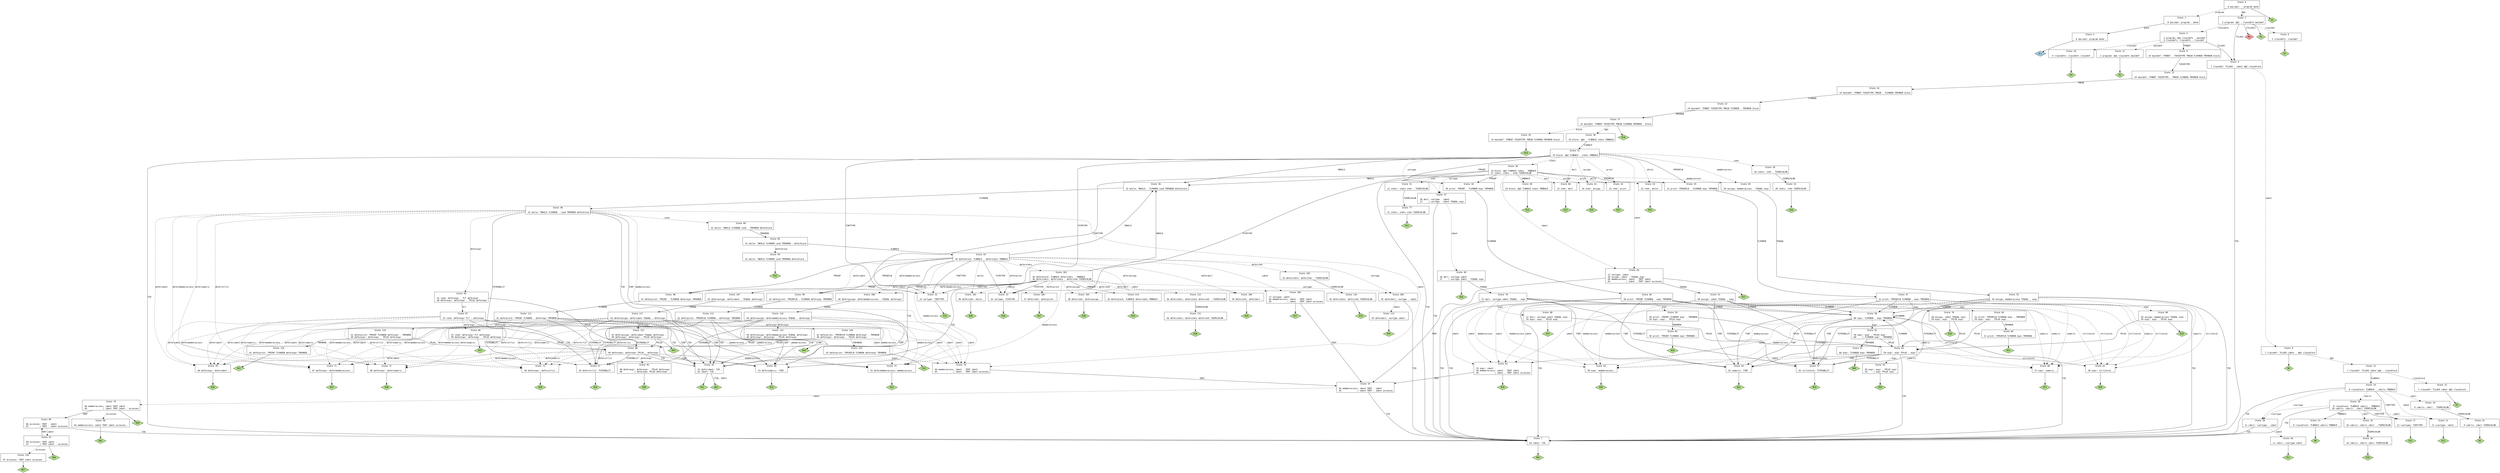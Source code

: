 // Generated by GNU Bison 3.0.2.
// Report bugs to <bug-bison@gnu.org>.
// Home page: <http://www.gnu.org/software/bison/>.

digraph "lsr_bison.y"
{
  node [fontname = courier, shape = box, colorscheme = paired6]
  edge [fontname = courier]

  0 [label="State 0\n\l  0 $accept: . program $end\l"]
  0 -> 1 [style=dashed label="program"]
  0 -> 2 [style=dashed label="$@1"]
  0 -> "0R1" [style=solid]
 "0R1" [label="R1", fillcolor=3, shape=diamond, style=filled]
  1 [label="State 1\n\l  0 $accept: program . $end\l"]
  1 -> 3 [style=solid label="$end"]
  2 [label="State 2\n\l  2 program: $@1 . classdefs maindef\l"]
  2 -> 4 [style=solid label="TCLASS"]
  2 -> 5 [style=dashed label="classdefs"]
  2 -> 6 [style=dashed label="classdef"]
  2 -> "2R5d" [label="[TCLASS]", style=solid]
 "2R5d" [label="R5", fillcolor=5, shape=diamond, style=filled]
  2 -> "2R5" [style=solid]
 "2R5" [label="R5", fillcolor=3, shape=diamond, style=filled]
  3 [label="State 3\n\l  0 $accept: program $end .\l"]
  3 -> "3R0" [style=solid]
 "3R0" [label="Acc", fillcolor=1, shape=diamond, style=filled]
  4 [label="State 4\n\l  7 classdef: TCLASS . ident $@2 classblock\l"]
  4 -> 7 [style=solid label="TID"]
  4 -> 8 [style=dashed label="ident"]
  5 [label="State 5\n\l  2 program: $@1 classdefs . maindef\l  4 classdefs: classdefs . classdef\l"]
  5 -> 9 [style=solid label="TFNDEF"]
  5 -> 4 [style=solid label="TCLASS"]
  5 -> 10 [style=dashed label="classdef"]
  5 -> 11 [style=dashed label="maindef"]
  6 [label="State 6\n\l  3 classdefs: classdef .\l"]
  6 -> "6R3" [style=solid]
 "6R3" [label="R3", fillcolor=3, shape=diamond, style=filled]
  7 [label="State 7\n\l 63 ident: TID .\l"]
  7 -> "7R63" [style=solid]
 "7R63" [label="R63", fillcolor=3, shape=diamond, style=filled]
  8 [label="State 8\n\l  7 classdef: TCLASS ident . $@2 classblock\l"]
  8 -> 12 [style=dashed label="$@2"]
  8 -> "8R6" [style=solid]
 "8R6" [label="R6", fillcolor=3, shape=diamond, style=filled]
  9 [label="State 9\n\l 14 maindef: TFNDEF . TVOIDTYPE TMAIN TLPAREN TRPAREN block\l"]
  9 -> 13 [style=solid label="TVOIDTYPE"]
  10 [label="State 10\n\l  4 classdefs: classdefs classdef .\l"]
  10 -> "10R4" [style=solid]
 "10R4" [label="R4", fillcolor=3, shape=diamond, style=filled]
  11 [label="State 11\n\l  2 program: $@1 classdefs maindef .\l"]
  11 -> "11R2" [style=solid]
 "11R2" [label="R2", fillcolor=3, shape=diamond, style=filled]
  12 [label="State 12\n\l  7 classdef: TCLASS ident $@2 . classblock\l"]
  12 -> 14 [style=solid label="TLBRACE"]
  12 -> 15 [style=dashed label="classblock"]
  13 [label="State 13\n\l 14 maindef: TFNDEF TVOIDTYPE . TMAIN TLPAREN TRPAREN block\l"]
  13 -> 16 [style=solid label="TMAIN"]
  14 [label="State 14\n\l  8 classblock: TLBRACE . cdecls TRBRACE\l"]
  14 -> 7 [style=solid label="TID"]
  14 -> 17 [style=solid label="TINTTYPE"]
  14 -> 18 [style=dashed label="cdecls"]
  14 -> 19 [style=dashed label="cdecl"]
  14 -> 20 [style=dashed label="cvartype"]
  14 -> 21 [style=dashed label="ident"]
  15 [label="State 15\n\l  7 classdef: TCLASS ident $@2 classblock .\l"]
  15 -> "15R7" [style=solid]
 "15R7" [label="R7", fillcolor=3, shape=diamond, style=filled]
  16 [label="State 16\n\l 14 maindef: TFNDEF TVOIDTYPE TMAIN . TLPAREN TRPAREN block\l"]
  16 -> 22 [style=solid label="TLPAREN"]
  17 [label="State 17\n\l 12 cvartype: TINTTYPE .\l"]
  17 -> "17R12" [style=solid]
 "17R12" [label="R12", fillcolor=3, shape=diamond, style=filled]
  18 [label="State 18\n\l  8 classblock: TLBRACE cdecls . TRBRACE\l 10 cdecls: cdecls . cdecl TSEMICOLON\l"]
  18 -> 7 [style=solid label="TID"]
  18 -> 17 [style=solid label="TINTTYPE"]
  18 -> 23 [style=solid label="TRBRACE"]
  18 -> 24 [style=dashed label="cdecl"]
  18 -> 20 [style=dashed label="cvartype"]
  18 -> 21 [style=dashed label="ident"]
  19 [label="State 19\n\l  9 cdecls: cdecl . TSEMICOLON\l"]
  19 -> 25 [style=solid label="TSEMICOLON"]
  20 [label="State 20\n\l 11 cdecl: cvartype . ident\l"]
  20 -> 7 [style=solid label="TID"]
  20 -> 26 [style=dashed label="ident"]
  21 [label="State 21\n\l 13 cvartype: ident .\l"]
  21 -> "21R13" [style=solid]
 "21R13" [label="R13", fillcolor=3, shape=diamond, style=filled]
  22 [label="State 22\n\l 14 maindef: TFNDEF TVOIDTYPE TMAIN TLPAREN . TRPAREN block\l"]
  22 -> 27 [style=solid label="TRPAREN"]
  23 [label="State 23\n\l  8 classblock: TLBRACE cdecls TRBRACE .\l"]
  23 -> "23R8" [style=solid]
 "23R8" [label="R8", fillcolor=3, shape=diamond, style=filled]
  24 [label="State 24\n\l 10 cdecls: cdecls cdecl . TSEMICOLON\l"]
  24 -> 28 [style=solid label="TSEMICOLON"]
  25 [label="State 25\n\l  9 cdecls: cdecl TSEMICOLON .\l"]
  25 -> "25R9" [style=solid]
 "25R9" [label="R9", fillcolor=3, shape=diamond, style=filled]
  26 [label="State 26\n\l 11 cdecl: cvartype ident .\l"]
  26 -> "26R11" [style=solid]
 "26R11" [label="R11", fillcolor=3, shape=diamond, style=filled]
  27 [label="State 27\n\l 14 maindef: TFNDEF TVOIDTYPE TMAIN TLPAREN TRPAREN . block\l"]
  27 -> 29 [style=dashed label="block"]
  27 -> 30 [style=dashed label="$@3"]
  27 -> "27R18" [style=solid]
 "27R18" [label="R18", fillcolor=3, shape=diamond, style=filled]
  28 [label="State 28\n\l 10 cdecls: cdecls cdecl TSEMICOLON .\l"]
  28 -> "28R10" [style=solid]
 "28R10" [label="R10", fillcolor=3, shape=diamond, style=filled]
  29 [label="State 29\n\l 14 maindef: TFNDEF TVOIDTYPE TMAIN TLPAREN TRPAREN block .\l"]
  29 -> "29R14" [style=solid]
 "29R14" [label="R14", fillcolor=3, shape=diamond, style=filled]
  30 [label="State 30\n\l 19 block: $@3 . TLBRACE stmts TRBRACE\l"]
  30 -> 31 [style=solid label="TLBRACE"]
  31 [label="State 31\n\l 19 block: $@3 TLBRACE . stmts TRBRACE\l"]
  31 -> 7 [style=solid label="TID"]
  31 -> 32 [style=solid label="TINTTYPE"]
  31 -> 33 [style=solid label="TSTRTYPE"]
  31 -> 34 [style=solid label="TPRINT"]
  31 -> 35 [style=solid label="TPRINTLN"]
  31 -> 36 [style=solid label="TWHILE"]
  31 -> 37 [style=dashed label="vartype"]
  31 -> 38 [style=dashed label="stmts"]
  31 -> 39 [style=dashed label="stmt"]
  31 -> 40 [style=dashed label="decl"]
  31 -> 41 [style=dashed label="assign"]
  31 -> 42 [style=dashed label="print"]
  31 -> 43 [style=dashed label="while"]
  31 -> 44 [style=dashed label="ident"]
  31 -> 45 [style=dashed label="memberaccess"]
  32 [label="State 32\n\l 15 vartype: TINTTYPE .\l"]
  32 -> "32R15" [style=solid]
 "32R15" [label="R15", fillcolor=3, shape=diamond, style=filled]
  33 [label="State 33\n\l 16 vartype: TSTRTYPE .\l"]
  33 -> "33R16" [style=solid]
 "33R16" [label="R16", fillcolor=3, shape=diamond, style=filled]
  34 [label="State 34\n\l 30 print: TPRINT . TLPAREN expr TRPAREN\l"]
  34 -> 46 [style=solid label="TLPAREN"]
  35 [label="State 35\n\l 31 print: TPRINTLN . TLPAREN expr TRPAREN\l"]
  35 -> 47 [style=solid label="TLPAREN"]
  36 [label="State 36\n\l 32 while: TWHILE . TLPAREN cond TRPAREN deferblock\l"]
  36 -> 48 [style=solid label="TLPAREN"]
  37 [label="State 37\n\l 26 decl: vartype . ident\l 27     | vartype . ident TEQUAL expr\l"]
  37 -> 7 [style=solid label="TID"]
  37 -> 49 [style=dashed label="ident"]
  38 [label="State 38\n\l 19 block: $@3 TLBRACE stmts . TRBRACE\l 21 stmts: stmts . stmt TSEMICOLON\l"]
  38 -> 7 [style=solid label="TID"]
  38 -> 32 [style=solid label="TINTTYPE"]
  38 -> 33 [style=solid label="TSTRTYPE"]
  38 -> 50 [style=solid label="TRBRACE"]
  38 -> 34 [style=solid label="TPRINT"]
  38 -> 35 [style=solid label="TPRINTLN"]
  38 -> 36 [style=solid label="TWHILE"]
  38 -> 37 [style=dashed label="vartype"]
  38 -> 51 [style=dashed label="stmt"]
  38 -> 40 [style=dashed label="decl"]
  38 -> 41 [style=dashed label="assign"]
  38 -> 42 [style=dashed label="print"]
  38 -> 43 [style=dashed label="while"]
  38 -> 44 [style=dashed label="ident"]
  38 -> 45 [style=dashed label="memberaccess"]
  39 [label="State 39\n\l 20 stmts: stmt . TSEMICOLON\l"]
  39 -> 52 [style=solid label="TSEMICOLON"]
  40 [label="State 40\n\l 22 stmt: decl .\l"]
  40 -> "40R22" [style=solid]
 "40R22" [label="R22", fillcolor=3, shape=diamond, style=filled]
  41 [label="State 41\n\l 24 stmt: assign .\l"]
  41 -> "41R24" [style=solid]
 "41R24" [label="R24", fillcolor=3, shape=diamond, style=filled]
  42 [label="State 42\n\l 23 stmt: print .\l"]
  42 -> "42R23" [style=solid]
 "42R23" [label="R23", fillcolor=3, shape=diamond, style=filled]
  43 [label="State 43\n\l 25 stmt: while .\l"]
  43 -> "43R25" [style=solid]
 "43R25" [label="R25", fillcolor=3, shape=diamond, style=filled]
  44 [label="State 44\n\l 17 vartype: ident .\l 28 assign: ident . TEQUAL expr\l 64 memberaccess: ident . TDOT ident\l 65             | ident . TDOT ident accesses\l"]
  44 -> 53 [style=solid label="TEQUAL"]
  44 -> 54 [style=solid label="TDOT"]
  44 -> "44R17" [style=solid]
 "44R17" [label="R17", fillcolor=3, shape=diamond, style=filled]
  45 [label="State 45\n\l 29 assign: memberaccess . TEQUAL expr\l"]
  45 -> 55 [style=solid label="TEQUAL"]
  46 [label="State 46\n\l 30 print: TPRINT TLPAREN . expr TRPAREN\l"]
  46 -> 7 [style=solid label="TID"]
  46 -> 56 [style=solid label="TINT"]
  46 -> 57 [style=solid label="TSTRINGLIT"]
  46 -> 58 [style=solid label="TLPAREN"]
  46 -> 59 [style=dashed label="expr"]
  46 -> 60 [style=dashed label="numeric"]
  46 -> 61 [style=dashed label="strliteral"]
  46 -> 62 [style=dashed label="ident"]
  46 -> 63 [style=dashed label="memberaccess"]
  47 [label="State 47\n\l 31 print: TPRINTLN TLPAREN . expr TRPAREN\l"]
  47 -> 7 [style=solid label="TID"]
  47 -> 56 [style=solid label="TINT"]
  47 -> 57 [style=solid label="TSTRINGLIT"]
  47 -> 58 [style=solid label="TLPAREN"]
  47 -> 64 [style=dashed label="expr"]
  47 -> 60 [style=dashed label="numeric"]
  47 -> 61 [style=dashed label="strliteral"]
  47 -> 62 [style=dashed label="ident"]
  47 -> 63 [style=dashed label="memberaccess"]
  48 [label="State 48\n\l 32 while: TWHILE TLPAREN . cond TRPAREN deferblock\l"]
  48 -> 65 [style=solid label="TID"]
  48 -> 66 [style=solid label="TINT"]
  48 -> 67 [style=solid label="TSTRINGLIT"]
  48 -> 68 [style=dashed label="cond"]
  48 -> 69 [style=dashed label="deferexpr"]
  48 -> 70 [style=dashed label="deferident"]
  48 -> 71 [style=dashed label="defermemberaccess"]
  48 -> 72 [style=dashed label="defernumeric"]
  48 -> 73 [style=dashed label="deferstrlit"]
  48 -> 74 [style=dashed label="ident"]
  48 -> 75 [style=dashed label="memberaccess"]
  49 [label="State 49\n\l 26 decl: vartype ident .\l 27     | vartype ident . TEQUAL expr\l"]
  49 -> 76 [style=solid label="TEQUAL"]
  49 -> "49R26" [style=solid]
 "49R26" [label="R26", fillcolor=3, shape=diamond, style=filled]
  50 [label="State 50\n\l 19 block: $@3 TLBRACE stmts TRBRACE .\l"]
  50 -> "50R19" [style=solid]
 "50R19" [label="R19", fillcolor=3, shape=diamond, style=filled]
  51 [label="State 51\n\l 21 stmts: stmts stmt . TSEMICOLON\l"]
  51 -> 77 [style=solid label="TSEMICOLON"]
  52 [label="State 52\n\l 20 stmts: stmt TSEMICOLON .\l"]
  52 -> "52R20" [style=solid]
 "52R20" [label="R20", fillcolor=3, shape=diamond, style=filled]
  53 [label="State 53\n\l 28 assign: ident TEQUAL . expr\l"]
  53 -> 7 [style=solid label="TID"]
  53 -> 56 [style=solid label="TINT"]
  53 -> 57 [style=solid label="TSTRINGLIT"]
  53 -> 58 [style=solid label="TLPAREN"]
  53 -> 78 [style=dashed label="expr"]
  53 -> 60 [style=dashed label="numeric"]
  53 -> 61 [style=dashed label="strliteral"]
  53 -> 62 [style=dashed label="ident"]
  53 -> 63 [style=dashed label="memberaccess"]
  54 [label="State 54\n\l 64 memberaccess: ident TDOT . ident\l 65             | ident TDOT . ident accesses\l"]
  54 -> 7 [style=solid label="TID"]
  54 -> 79 [style=dashed label="ident"]
  55 [label="State 55\n\l 29 assign: memberaccess TEQUAL . expr\l"]
  55 -> 7 [style=solid label="TID"]
  55 -> 56 [style=solid label="TINT"]
  55 -> 57 [style=solid label="TSTRINGLIT"]
  55 -> 58 [style=solid label="TLPAREN"]
  55 -> 80 [style=dashed label="expr"]
  55 -> 60 [style=dashed label="numeric"]
  55 -> 61 [style=dashed label="strliteral"]
  55 -> 62 [style=dashed label="ident"]
  55 -> 63 [style=dashed label="memberaccess"]
  56 [label="State 56\n\l 61 numeric: TINT .\l"]
  56 -> "56R61" [style=solid]
 "56R61" [label="R61", fillcolor=3, shape=diamond, style=filled]
  57 [label="State 57\n\l 62 strliteral: TSTRINGLIT .\l"]
  57 -> "57R62" [style=solid]
 "57R62" [label="R62", fillcolor=3, shape=diamond, style=filled]
  58 [label="State 58\n\l 60 expr: TLPAREN . expr TRPAREN\l"]
  58 -> 7 [style=solid label="TID"]
  58 -> 56 [style=solid label="TINT"]
  58 -> 57 [style=solid label="TSTRINGLIT"]
  58 -> 58 [style=solid label="TLPAREN"]
  58 -> 81 [style=dashed label="expr"]
  58 -> 60 [style=dashed label="numeric"]
  58 -> 61 [style=dashed label="strliteral"]
  58 -> 62 [style=dashed label="ident"]
  58 -> 63 [style=dashed label="memberaccess"]
  59 [label="State 59\n\l 30 print: TPRINT TLPAREN expr . TRPAREN\l 59 expr: expr . TPLUS expr\l"]
  59 -> 82 [style=solid label="TRPAREN"]
  59 -> 83 [style=solid label="TPLUS"]
  60 [label="State 60\n\l 57 expr: numeric .\l"]
  60 -> "60R57" [style=solid]
 "60R57" [label="R57", fillcolor=3, shape=diamond, style=filled]
  61 [label="State 61\n\l 58 expr: strliteral .\l"]
  61 -> "61R58" [style=solid]
 "61R58" [label="R58", fillcolor=3, shape=diamond, style=filled]
  62 [label="State 62\n\l 55 expr: ident .\l 64 memberaccess: ident . TDOT ident\l 65             | ident . TDOT ident accesses\l"]
  62 -> 54 [style=solid label="TDOT"]
  62 -> "62R55" [style=solid]
 "62R55" [label="R55", fillcolor=3, shape=diamond, style=filled]
  63 [label="State 63\n\l 56 expr: memberaccess .\l"]
  63 -> "63R56" [style=solid]
 "63R56" [label="R56", fillcolor=3, shape=diamond, style=filled]
  64 [label="State 64\n\l 31 print: TPRINTLN TLPAREN expr . TRPAREN\l 59 expr: expr . TPLUS expr\l"]
  64 -> 84 [style=solid label="TRPAREN"]
  64 -> 83 [style=solid label="TPLUS"]
  65 [label="State 65\n\l 51 deferident: TID .\l 63 ident: TID .\l"]
  65 -> "65R51" [style=solid]
 "65R51" [label="R51", fillcolor=3, shape=diamond, style=filled]
  65 -> "65R63" [label="[TID, TDOT]", style=solid]
 "65R63" [label="R63", fillcolor=3, shape=diamond, style=filled]
  66 [label="State 66\n\l 53 defernumeric: TINT .\l"]
  66 -> "66R53" [style=solid]
 "66R53" [label="R53", fillcolor=3, shape=diamond, style=filled]
  67 [label="State 67\n\l 54 deferstrlit: TSTRINGLIT .\l"]
  67 -> "67R54" [style=solid]
 "67R54" [label="R54", fillcolor=3, shape=diamond, style=filled]
  68 [label="State 68\n\l 32 while: TWHILE TLPAREN cond . TRPAREN deferblock\l"]
  68 -> 85 [style=solid label="TRPAREN"]
  69 [label="State 69\n\l 33 cond: deferexpr . TLT deferexpr\l 49 deferexpr: deferexpr . TPLUS deferexpr\l"]
  69 -> 86 [style=solid label="TPLUS"]
  69 -> 87 [style=solid label="TLT"]
  70 [label="State 70\n\l 46 deferexpr: deferident .\l"]
  70 -> "70R46" [style=solid]
 "70R46" [label="R46", fillcolor=3, shape=diamond, style=filled]
  71 [label="State 71\n\l 47 deferexpr: defermemberaccess .\l"]
  71 -> "71R47" [style=solid]
 "71R47" [label="R47", fillcolor=3, shape=diamond, style=filled]
  72 [label="State 72\n\l 48 deferexpr: defernumeric .\l"]
  72 -> "72R48" [style=solid]
 "72R48" [label="R48", fillcolor=3, shape=diamond, style=filled]
  73 [label="State 73\n\l 50 deferexpr: deferstrlit .\l"]
  73 -> "73R50" [style=solid]
 "73R50" [label="R50", fillcolor=3, shape=diamond, style=filled]
  74 [label="State 74\n\l 64 memberaccess: ident . TDOT ident\l 65             | ident . TDOT ident accesses\l"]
  74 -> 54 [style=solid label="TDOT"]
  75 [label="State 75\n\l 52 defermemberaccess: memberaccess .\l"]
  75 -> "75R52" [style=solid]
 "75R52" [label="R52", fillcolor=3, shape=diamond, style=filled]
  76 [label="State 76\n\l 27 decl: vartype ident TEQUAL . expr\l"]
  76 -> 7 [style=solid label="TID"]
  76 -> 56 [style=solid label="TINT"]
  76 -> 57 [style=solid label="TSTRINGLIT"]
  76 -> 58 [style=solid label="TLPAREN"]
  76 -> 88 [style=dashed label="expr"]
  76 -> 60 [style=dashed label="numeric"]
  76 -> 61 [style=dashed label="strliteral"]
  76 -> 62 [style=dashed label="ident"]
  76 -> 63 [style=dashed label="memberaccess"]
  77 [label="State 77\n\l 21 stmts: stmts stmt TSEMICOLON .\l"]
  77 -> "77R21" [style=solid]
 "77R21" [label="R21", fillcolor=3, shape=diamond, style=filled]
  78 [label="State 78\n\l 28 assign: ident TEQUAL expr .\l 59 expr: expr . TPLUS expr\l"]
  78 -> 83 [style=solid label="TPLUS"]
  78 -> "78R28" [style=solid]
 "78R28" [label="R28", fillcolor=3, shape=diamond, style=filled]
  79 [label="State 79\n\l 64 memberaccess: ident TDOT ident .\l 65             | ident TDOT ident . accesses\l"]
  79 -> 89 [style=solid label="TDOT"]
  79 -> 90 [style=dashed label="accesses"]
  79 -> "79R64" [style=solid]
 "79R64" [label="R64", fillcolor=3, shape=diamond, style=filled]
  80 [label="State 80\n\l 29 assign: memberaccess TEQUAL expr .\l 59 expr: expr . TPLUS expr\l"]
  80 -> 83 [style=solid label="TPLUS"]
  80 -> "80R29" [style=solid]
 "80R29" [label="R29", fillcolor=3, shape=diamond, style=filled]
  81 [label="State 81\n\l 59 expr: expr . TPLUS expr\l 60     | TLPAREN expr . TRPAREN\l"]
  81 -> 91 [style=solid label="TRPAREN"]
  81 -> 83 [style=solid label="TPLUS"]
  82 [label="State 82\n\l 30 print: TPRINT TLPAREN expr TRPAREN .\l"]
  82 -> "82R30" [style=solid]
 "82R30" [label="R30", fillcolor=3, shape=diamond, style=filled]
  83 [label="State 83\n\l 59 expr: expr TPLUS . expr\l"]
  83 -> 7 [style=solid label="TID"]
  83 -> 56 [style=solid label="TINT"]
  83 -> 57 [style=solid label="TSTRINGLIT"]
  83 -> 58 [style=solid label="TLPAREN"]
  83 -> 92 [style=dashed label="expr"]
  83 -> 60 [style=dashed label="numeric"]
  83 -> 61 [style=dashed label="strliteral"]
  83 -> 62 [style=dashed label="ident"]
  83 -> 63 [style=dashed label="memberaccess"]
  84 [label="State 84\n\l 31 print: TPRINTLN TLPAREN expr TRPAREN .\l"]
  84 -> "84R31" [style=solid]
 "84R31" [label="R31", fillcolor=3, shape=diamond, style=filled]
  85 [label="State 85\n\l 32 while: TWHILE TLPAREN cond TRPAREN . deferblock\l"]
  85 -> 93 [style=solid label="TLBRACE"]
  85 -> 94 [style=dashed label="deferblock"]
  86 [label="State 86\n\l 49 deferexpr: deferexpr TPLUS . deferexpr\l"]
  86 -> 65 [style=solid label="TID"]
  86 -> 66 [style=solid label="TINT"]
  86 -> 67 [style=solid label="TSTRINGLIT"]
  86 -> 95 [style=dashed label="deferexpr"]
  86 -> 70 [style=dashed label="deferident"]
  86 -> 71 [style=dashed label="defermemberaccess"]
  86 -> 72 [style=dashed label="defernumeric"]
  86 -> 73 [style=dashed label="deferstrlit"]
  86 -> 74 [style=dashed label="ident"]
  86 -> 75 [style=dashed label="memberaccess"]
  87 [label="State 87\n\l 33 cond: deferexpr TLT . deferexpr\l"]
  87 -> 65 [style=solid label="TID"]
  87 -> 66 [style=solid label="TINT"]
  87 -> 67 [style=solid label="TSTRINGLIT"]
  87 -> 96 [style=dashed label="deferexpr"]
  87 -> 70 [style=dashed label="deferident"]
  87 -> 71 [style=dashed label="defermemberaccess"]
  87 -> 72 [style=dashed label="defernumeric"]
  87 -> 73 [style=dashed label="deferstrlit"]
  87 -> 74 [style=dashed label="ident"]
  87 -> 75 [style=dashed label="memberaccess"]
  88 [label="State 88\n\l 27 decl: vartype ident TEQUAL expr .\l 59 expr: expr . TPLUS expr\l"]
  88 -> 83 [style=solid label="TPLUS"]
  88 -> "88R27" [style=solid]
 "88R27" [label="R27", fillcolor=3, shape=diamond, style=filled]
  89 [label="State 89\n\l 66 accesses: TDOT . ident\l 67         | TDOT . ident accesses\l"]
  89 -> 7 [style=solid label="TID"]
  89 -> 97 [style=dashed label="ident"]
  90 [label="State 90\n\l 65 memberaccess: ident TDOT ident accesses .\l"]
  90 -> "90R65" [style=solid]
 "90R65" [label="R65", fillcolor=3, shape=diamond, style=filled]
  91 [label="State 91\n\l 60 expr: TLPAREN expr TRPAREN .\l"]
  91 -> "91R60" [style=solid]
 "91R60" [label="R60", fillcolor=3, shape=diamond, style=filled]
  92 [label="State 92\n\l 59 expr: expr . TPLUS expr\l 59     | expr TPLUS expr .\l"]
  92 -> "92R59" [style=solid]
 "92R59" [label="R59", fillcolor=3, shape=diamond, style=filled]
  93 [label="State 93\n\l 34 deferblock: TLBRACE . deferstmts TRBRACE\l"]
  93 -> 65 [style=solid label="TID"]
  93 -> 32 [style=solid label="TINTTYPE"]
  93 -> 33 [style=solid label="TSTRTYPE"]
  93 -> 98 [style=solid label="TPRINT"]
  93 -> 99 [style=solid label="TPRINTLN"]
  93 -> 36 [style=solid label="TWHILE"]
  93 -> 100 [style=dashed label="vartype"]
  93 -> 101 [style=dashed label="while"]
  93 -> 102 [style=dashed label="deferstmts"]
  93 -> 103 [style=dashed label="deferstmt"]
  93 -> 104 [style=dashed label="deferprint"]
  93 -> 105 [style=dashed label="deferassign"]
  93 -> 106 [style=dashed label="deferdecl"]
  93 -> 107 [style=dashed label="deferident"]
  93 -> 108 [style=dashed label="defermemberaccess"]
  93 -> 109 [style=dashed label="ident"]
  93 -> 75 [style=dashed label="memberaccess"]
  94 [label="State 94\n\l 32 while: TWHILE TLPAREN cond TRPAREN deferblock .\l"]
  94 -> "94R32" [style=solid]
 "94R32" [label="R32", fillcolor=3, shape=diamond, style=filled]
  95 [label="State 95\n\l 49 deferexpr: deferexpr . TPLUS deferexpr\l 49          | deferexpr TPLUS deferexpr .\l"]
  95 -> "95R49" [style=solid]
 "95R49" [label="R49", fillcolor=3, shape=diamond, style=filled]
  96 [label="State 96\n\l 33 cond: deferexpr TLT deferexpr .\l 49 deferexpr: deferexpr . TPLUS deferexpr\l"]
  96 -> 86 [style=solid label="TPLUS"]
  96 -> "96R33" [style=solid]
 "96R33" [label="R33", fillcolor=3, shape=diamond, style=filled]
  97 [label="State 97\n\l 66 accesses: TDOT ident .\l 67         | TDOT ident . accesses\l"]
  97 -> 89 [style=solid label="TDOT"]
  97 -> 110 [style=dashed label="accesses"]
  97 -> "97R66" [style=solid]
 "97R66" [label="R66", fillcolor=3, shape=diamond, style=filled]
  98 [label="State 98\n\l 41 deferprint: TPRINT . TLPAREN deferexpr TRPAREN\l"]
  98 -> 111 [style=solid label="TLPAREN"]
  99 [label="State 99\n\l 42 deferprint: TPRINTLN . TLPAREN deferexpr TRPAREN\l"]
  99 -> 112 [style=solid label="TLPAREN"]
  100 [label="State 100\n\l 45 deferdecl: vartype . ident\l"]
  100 -> 7 [style=solid label="TID"]
  100 -> 113 [style=dashed label="ident"]
  101 [label="State 101\n\l 40 deferstmt: while .\l"]
  101 -> "101R40" [style=solid]
 "101R40" [label="R40", fillcolor=3, shape=diamond, style=filled]
  102 [label="State 102\n\l 34 deferblock: TLBRACE deferstmts . TRBRACE\l 36 deferstmts: deferstmts . deferstmt TSEMICOLON\l"]
  102 -> 65 [style=solid label="TID"]
  102 -> 32 [style=solid label="TINTTYPE"]
  102 -> 33 [style=solid label="TSTRTYPE"]
  102 -> 114 [style=solid label="TRBRACE"]
  102 -> 98 [style=solid label="TPRINT"]
  102 -> 99 [style=solid label="TPRINTLN"]
  102 -> 36 [style=solid label="TWHILE"]
  102 -> 100 [style=dashed label="vartype"]
  102 -> 101 [style=dashed label="while"]
  102 -> 115 [style=dashed label="deferstmt"]
  102 -> 104 [style=dashed label="deferprint"]
  102 -> 105 [style=dashed label="deferassign"]
  102 -> 106 [style=dashed label="deferdecl"]
  102 -> 107 [style=dashed label="deferident"]
  102 -> 108 [style=dashed label="defermemberaccess"]
  102 -> 109 [style=dashed label="ident"]
  102 -> 75 [style=dashed label="memberaccess"]
  103 [label="State 103\n\l 35 deferstmts: deferstmt . TSEMICOLON\l"]
  103 -> 116 [style=solid label="TSEMICOLON"]
  104 [label="State 104\n\l 37 deferstmt: deferprint .\l"]
  104 -> "104R37" [style=solid]
 "104R37" [label="R37", fillcolor=3, shape=diamond, style=filled]
  105 [label="State 105\n\l 38 deferstmt: deferassign .\l"]
  105 -> "105R38" [style=solid]
 "105R38" [label="R38", fillcolor=3, shape=diamond, style=filled]
  106 [label="State 106\n\l 39 deferstmt: deferdecl .\l"]
  106 -> "106R39" [style=solid]
 "106R39" [label="R39", fillcolor=3, shape=diamond, style=filled]
  107 [label="State 107\n\l 43 deferassign: deferident . TEQUAL deferexpr\l"]
  107 -> 117 [style=solid label="TEQUAL"]
  108 [label="State 108\n\l 44 deferassign: defermemberaccess . TEQUAL deferexpr\l"]
  108 -> 118 [style=solid label="TEQUAL"]
  109 [label="State 109\n\l 17 vartype: ident .\l 64 memberaccess: ident . TDOT ident\l 65             | ident . TDOT ident accesses\l"]
  109 -> 54 [style=solid label="TDOT"]
  109 -> "109R17" [style=solid]
 "109R17" [label="R17", fillcolor=3, shape=diamond, style=filled]
  110 [label="State 110\n\l 67 accesses: TDOT ident accesses .\l"]
  110 -> "110R67" [style=solid]
 "110R67" [label="R67", fillcolor=3, shape=diamond, style=filled]
  111 [label="State 111\n\l 41 deferprint: TPRINT TLPAREN . deferexpr TRPAREN\l"]
  111 -> 65 [style=solid label="TID"]
  111 -> 66 [style=solid label="TINT"]
  111 -> 67 [style=solid label="TSTRINGLIT"]
  111 -> 119 [style=dashed label="deferexpr"]
  111 -> 70 [style=dashed label="deferident"]
  111 -> 71 [style=dashed label="defermemberaccess"]
  111 -> 72 [style=dashed label="defernumeric"]
  111 -> 73 [style=dashed label="deferstrlit"]
  111 -> 74 [style=dashed label="ident"]
  111 -> 75 [style=dashed label="memberaccess"]
  112 [label="State 112\n\l 42 deferprint: TPRINTLN TLPAREN . deferexpr TRPAREN\l"]
  112 -> 65 [style=solid label="TID"]
  112 -> 66 [style=solid label="TINT"]
  112 -> 67 [style=solid label="TSTRINGLIT"]
  112 -> 120 [style=dashed label="deferexpr"]
  112 -> 70 [style=dashed label="deferident"]
  112 -> 71 [style=dashed label="defermemberaccess"]
  112 -> 72 [style=dashed label="defernumeric"]
  112 -> 73 [style=dashed label="deferstrlit"]
  112 -> 74 [style=dashed label="ident"]
  112 -> 75 [style=dashed label="memberaccess"]
  113 [label="State 113\n\l 45 deferdecl: vartype ident .\l"]
  113 -> "113R45" [style=solid]
 "113R45" [label="R45", fillcolor=3, shape=diamond, style=filled]
  114 [label="State 114\n\l 34 deferblock: TLBRACE deferstmts TRBRACE .\l"]
  114 -> "114R34" [style=solid]
 "114R34" [label="R34", fillcolor=3, shape=diamond, style=filled]
  115 [label="State 115\n\l 36 deferstmts: deferstmts deferstmt . TSEMICOLON\l"]
  115 -> 121 [style=solid label="TSEMICOLON"]
  116 [label="State 116\n\l 35 deferstmts: deferstmt TSEMICOLON .\l"]
  116 -> "116R35" [style=solid]
 "116R35" [label="R35", fillcolor=3, shape=diamond, style=filled]
  117 [label="State 117\n\l 43 deferassign: deferident TEQUAL . deferexpr\l"]
  117 -> 65 [style=solid label="TID"]
  117 -> 66 [style=solid label="TINT"]
  117 -> 67 [style=solid label="TSTRINGLIT"]
  117 -> 122 [style=dashed label="deferexpr"]
  117 -> 70 [style=dashed label="deferident"]
  117 -> 71 [style=dashed label="defermemberaccess"]
  117 -> 72 [style=dashed label="defernumeric"]
  117 -> 73 [style=dashed label="deferstrlit"]
  117 -> 74 [style=dashed label="ident"]
  117 -> 75 [style=dashed label="memberaccess"]
  118 [label="State 118\n\l 44 deferassign: defermemberaccess TEQUAL . deferexpr\l"]
  118 -> 65 [style=solid label="TID"]
  118 -> 66 [style=solid label="TINT"]
  118 -> 67 [style=solid label="TSTRINGLIT"]
  118 -> 123 [style=dashed label="deferexpr"]
  118 -> 70 [style=dashed label="deferident"]
  118 -> 71 [style=dashed label="defermemberaccess"]
  118 -> 72 [style=dashed label="defernumeric"]
  118 -> 73 [style=dashed label="deferstrlit"]
  118 -> 74 [style=dashed label="ident"]
  118 -> 75 [style=dashed label="memberaccess"]
  119 [label="State 119\n\l 41 deferprint: TPRINT TLPAREN deferexpr . TRPAREN\l 49 deferexpr: deferexpr . TPLUS deferexpr\l"]
  119 -> 124 [style=solid label="TRPAREN"]
  119 -> 86 [style=solid label="TPLUS"]
  120 [label="State 120\n\l 42 deferprint: TPRINTLN TLPAREN deferexpr . TRPAREN\l 49 deferexpr: deferexpr . TPLUS deferexpr\l"]
  120 -> 125 [style=solid label="TRPAREN"]
  120 -> 86 [style=solid label="TPLUS"]
  121 [label="State 121\n\l 36 deferstmts: deferstmts deferstmt TSEMICOLON .\l"]
  121 -> "121R36" [style=solid]
 "121R36" [label="R36", fillcolor=3, shape=diamond, style=filled]
  122 [label="State 122\n\l 43 deferassign: deferident TEQUAL deferexpr .\l 49 deferexpr: deferexpr . TPLUS deferexpr\l"]
  122 -> 86 [style=solid label="TPLUS"]
  122 -> "122R43" [style=solid]
 "122R43" [label="R43", fillcolor=3, shape=diamond, style=filled]
  123 [label="State 123\n\l 44 deferassign: defermemberaccess TEQUAL deferexpr .\l 49 deferexpr: deferexpr . TPLUS deferexpr\l"]
  123 -> 86 [style=solid label="TPLUS"]
  123 -> "123R44" [style=solid]
 "123R44" [label="R44", fillcolor=3, shape=diamond, style=filled]
  124 [label="State 124\n\l 41 deferprint: TPRINT TLPAREN deferexpr TRPAREN .\l"]
  124 -> "124R41" [style=solid]
 "124R41" [label="R41", fillcolor=3, shape=diamond, style=filled]
  125 [label="State 125\n\l 42 deferprint: TPRINTLN TLPAREN deferexpr TRPAREN .\l"]
  125 -> "125R42" [style=solid]
 "125R42" [label="R42", fillcolor=3, shape=diamond, style=filled]
}
